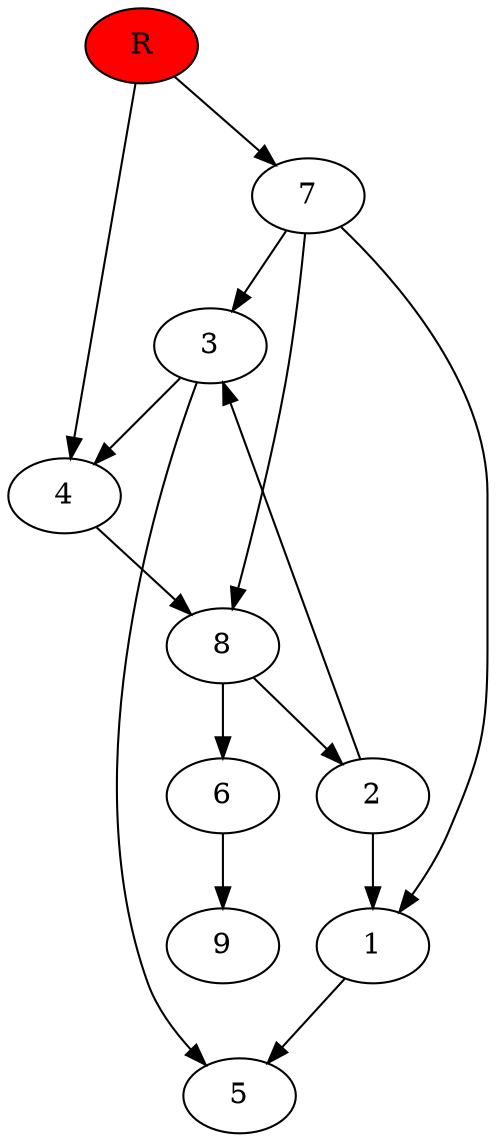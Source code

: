 digraph prb28860 {
	1
	2
	3
	4
	5
	6
	7
	8
	R [fillcolor="#ff0000" style=filled]
	1 -> 5
	2 -> 1
	2 -> 3
	3 -> 4
	3 -> 5
	4 -> 8
	6 -> 9
	7 -> 1
	7 -> 3
	7 -> 8
	8 -> 2
	8 -> 6
	R -> 4
	R -> 7
}
